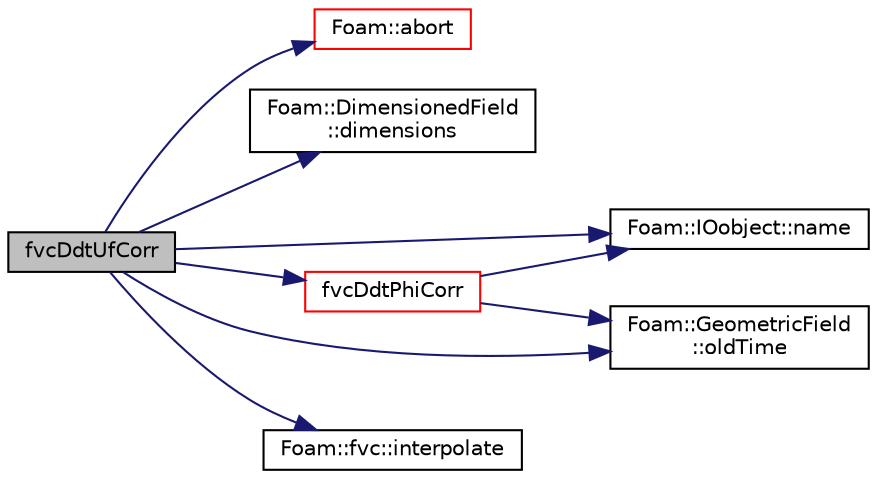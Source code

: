digraph "fvcDdtUfCorr"
{
  bgcolor="transparent";
  edge [fontname="Helvetica",fontsize="10",labelfontname="Helvetica",labelfontsize="10"];
  node [fontname="Helvetica",fontsize="10",shape=record];
  rankdir="LR";
  Node150 [label="fvcDdtUfCorr",height=0.2,width=0.4,color="black", fillcolor="grey75", style="filled", fontcolor="black"];
  Node150 -> Node151 [color="midnightblue",fontsize="10",style="solid",fontname="Helvetica"];
  Node151 [label="Foam::abort",height=0.2,width=0.4,color="red",URL="$a21851.html#a447107a607d03e417307c203fa5fb44b"];
  Node150 -> Node196 [color="midnightblue",fontsize="10",style="solid",fontname="Helvetica"];
  Node196 [label="Foam::DimensionedField\l::dimensions",height=0.2,width=0.4,color="black",URL="$a27497.html#a512673c2674ca2d38885f1bb5f6994fb",tooltip="Return dimensions. "];
  Node150 -> Node197 [color="midnightblue",fontsize="10",style="solid",fontname="Helvetica"];
  Node197 [label="fvcDdtPhiCorr",height=0.2,width=0.4,color="red",URL="$a23281.html#a2cd3566b8394e9b51815aef5b764cd33"];
  Node197 -> Node201 [color="midnightblue",fontsize="10",style="solid",fontname="Helvetica"];
  Node201 [label="Foam::IOobject::name",height=0.2,width=0.4,color="black",URL="$a27249.html#acc80e00a8ac919288fb55bd14cc88bf6",tooltip="Return name. "];
  Node197 -> Node202 [color="midnightblue",fontsize="10",style="solid",fontname="Helvetica"];
  Node202 [label="Foam::GeometricField\l::oldTime",height=0.2,width=0.4,color="black",URL="$a23249.html#a2f51be6de19012555f923b0902d64135",tooltip="Return old time field. "];
  Node150 -> Node200 [color="midnightblue",fontsize="10",style="solid",fontname="Helvetica"];
  Node200 [label="Foam::fvc::interpolate",height=0.2,width=0.4,color="black",URL="$a21861.html#a768cc91e806b7278729a11134de57ecf",tooltip="Interpolate field onto faces using scheme given by Istream. "];
  Node150 -> Node201 [color="midnightblue",fontsize="10",style="solid",fontname="Helvetica"];
  Node150 -> Node202 [color="midnightblue",fontsize="10",style="solid",fontname="Helvetica"];
}
